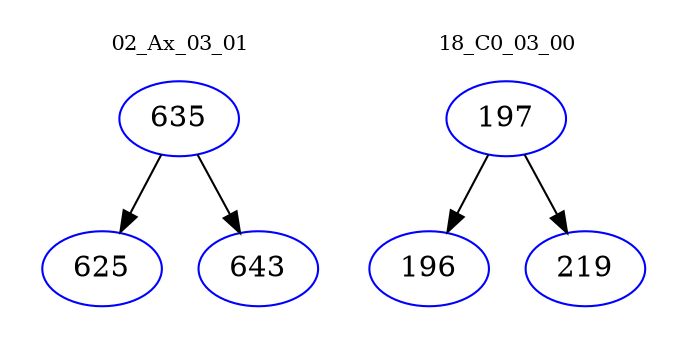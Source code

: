 digraph{
subgraph cluster_0 {
color = white
label = "02_Ax_03_01";
fontsize=10;
T0_635 [label="635", color="blue"]
T0_635 -> T0_625 [color="black"]
T0_625 [label="625", color="blue"]
T0_635 -> T0_643 [color="black"]
T0_643 [label="643", color="blue"]
}
subgraph cluster_1 {
color = white
label = "18_C0_03_00";
fontsize=10;
T1_197 [label="197", color="blue"]
T1_197 -> T1_196 [color="black"]
T1_196 [label="196", color="blue"]
T1_197 -> T1_219 [color="black"]
T1_219 [label="219", color="blue"]
}
}
